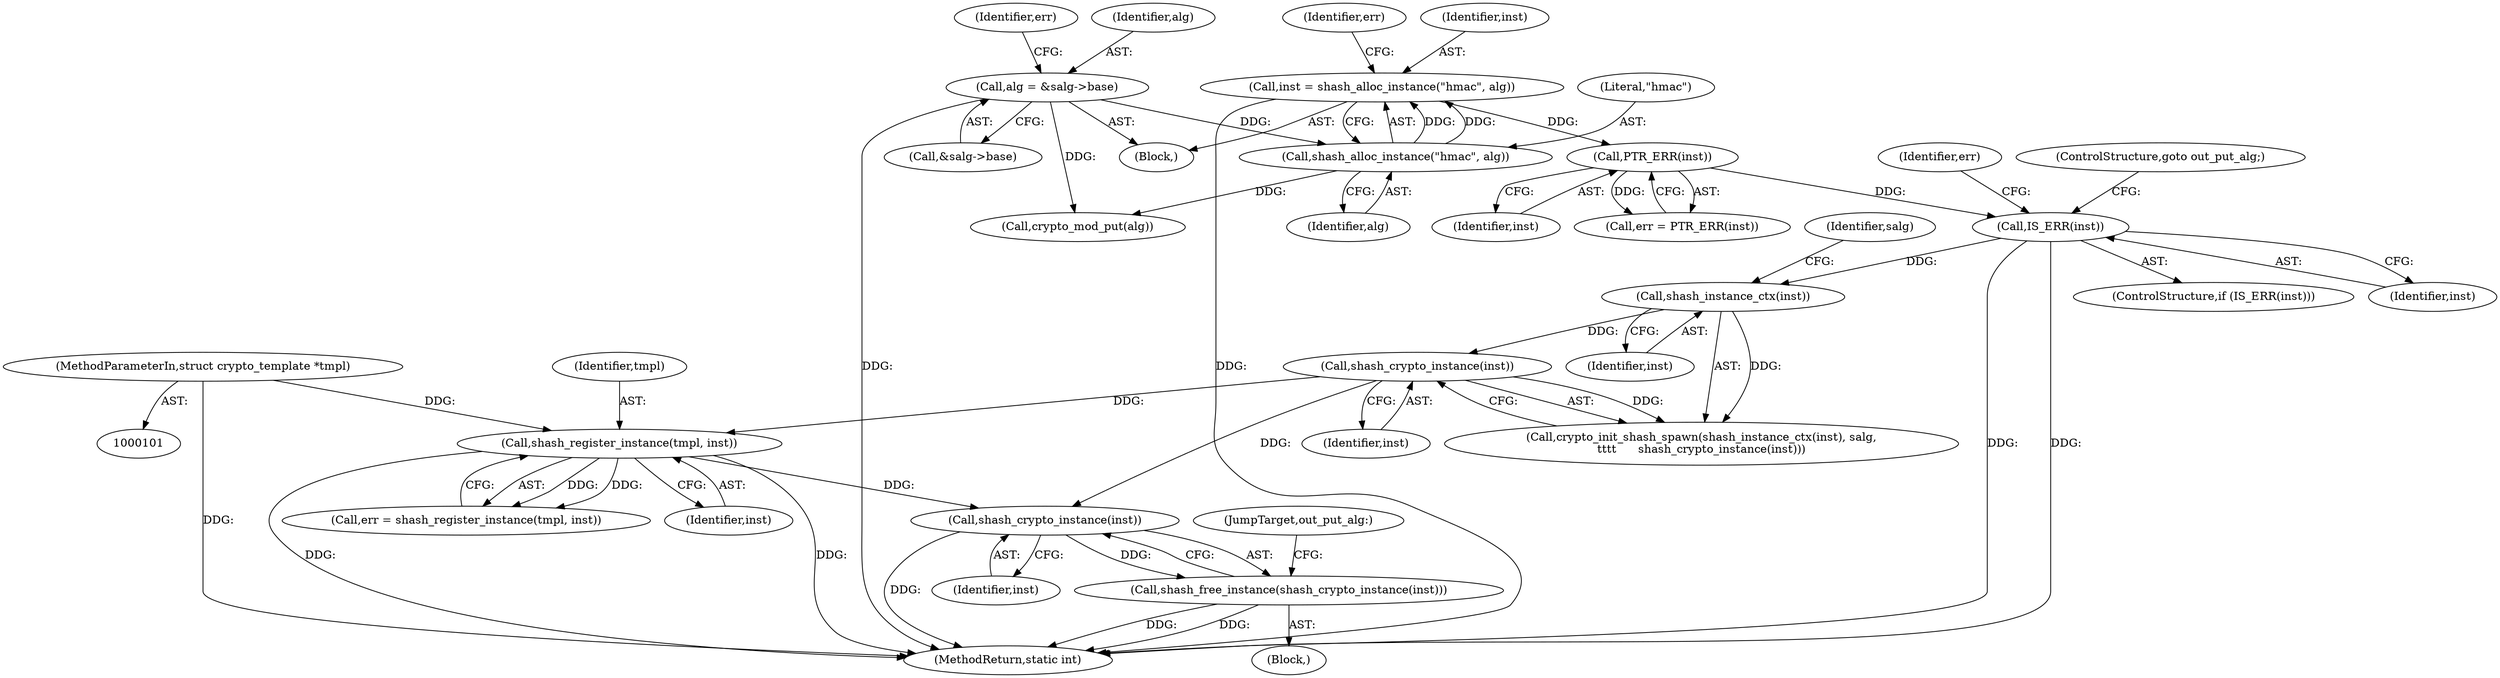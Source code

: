digraph "0_linux_af3ff8045bbf3e32f1a448542e73abb4c8ceb6f1@API" {
"1000344" [label="(Call,shash_crypto_instance(inst))"];
"1000190" [label="(Call,shash_crypto_instance(inst))"];
"1000187" [label="(Call,shash_instance_ctx(inst))"];
"1000181" [label="(Call,IS_ERR(inst))"];
"1000178" [label="(Call,PTR_ERR(inst))"];
"1000171" [label="(Call,inst = shash_alloc_instance(\"hmac\", alg))"];
"1000173" [label="(Call,shash_alloc_instance(\"hmac\", alg))"];
"1000134" [label="(Call,alg = &salg->base)"];
"1000336" [label="(Call,shash_register_instance(tmpl, inst))"];
"1000102" [label="(MethodParameterIn,struct crypto_template *tmpl)"];
"1000343" [label="(Call,shash_free_instance(shash_crypto_instance(inst)))"];
"1000173" [label="(Call,shash_alloc_instance(\"hmac\", alg))"];
"1000190" [label="(Call,shash_crypto_instance(inst))"];
"1000177" [label="(Identifier,err)"];
"1000338" [label="(Identifier,inst)"];
"1000336" [label="(Call,shash_register_instance(tmpl, inst))"];
"1000141" [label="(Identifier,err)"];
"1000186" [label="(Call,crypto_init_shash_spawn(shash_instance_ctx(inst), salg,\n\t\t\t\t      shash_crypto_instance(inst)))"];
"1000134" [label="(Call,alg = &salg->base)"];
"1000343" [label="(Call,shash_free_instance(shash_crypto_instance(inst)))"];
"1000182" [label="(Identifier,inst)"];
"1000174" [label="(Literal,\"hmac\")"];
"1000337" [label="(Identifier,tmpl)"];
"1000191" [label="(Identifier,inst)"];
"1000187" [label="(Call,shash_instance_ctx(inst))"];
"1000344" [label="(Call,shash_crypto_instance(inst))"];
"1000171" [label="(Call,inst = shash_alloc_instance(\"hmac\", alg))"];
"1000183" [label="(ControlStructure,goto out_put_alg;)"];
"1000178" [label="(Call,PTR_ERR(inst))"];
"1000341" [label="(Block,)"];
"1000345" [label="(Identifier,inst)"];
"1000189" [label="(Identifier,salg)"];
"1000176" [label="(Call,err = PTR_ERR(inst))"];
"1000135" [label="(Identifier,alg)"];
"1000351" [label="(MethodReturn,static int)"];
"1000175" [label="(Identifier,alg)"];
"1000346" [label="(JumpTarget,out_put_alg:)"];
"1000180" [label="(ControlStructure,if (IS_ERR(inst)))"];
"1000102" [label="(MethodParameterIn,struct crypto_template *tmpl)"];
"1000334" [label="(Call,err = shash_register_instance(tmpl, inst))"];
"1000188" [label="(Identifier,inst)"];
"1000172" [label="(Identifier,inst)"];
"1000179" [label="(Identifier,inst)"];
"1000181" [label="(Call,IS_ERR(inst))"];
"1000104" [label="(Block,)"];
"1000185" [label="(Identifier,err)"];
"1000347" [label="(Call,crypto_mod_put(alg))"];
"1000136" [label="(Call,&salg->base)"];
"1000344" -> "1000343"  [label="AST: "];
"1000344" -> "1000345"  [label="CFG: "];
"1000345" -> "1000344"  [label="AST: "];
"1000343" -> "1000344"  [label="CFG: "];
"1000344" -> "1000351"  [label="DDG: "];
"1000344" -> "1000343"  [label="DDG: "];
"1000190" -> "1000344"  [label="DDG: "];
"1000336" -> "1000344"  [label="DDG: "];
"1000190" -> "1000186"  [label="AST: "];
"1000190" -> "1000191"  [label="CFG: "];
"1000191" -> "1000190"  [label="AST: "];
"1000186" -> "1000190"  [label="CFG: "];
"1000190" -> "1000186"  [label="DDG: "];
"1000187" -> "1000190"  [label="DDG: "];
"1000190" -> "1000336"  [label="DDG: "];
"1000187" -> "1000186"  [label="AST: "];
"1000187" -> "1000188"  [label="CFG: "];
"1000188" -> "1000187"  [label="AST: "];
"1000189" -> "1000187"  [label="CFG: "];
"1000187" -> "1000186"  [label="DDG: "];
"1000181" -> "1000187"  [label="DDG: "];
"1000181" -> "1000180"  [label="AST: "];
"1000181" -> "1000182"  [label="CFG: "];
"1000182" -> "1000181"  [label="AST: "];
"1000183" -> "1000181"  [label="CFG: "];
"1000185" -> "1000181"  [label="CFG: "];
"1000181" -> "1000351"  [label="DDG: "];
"1000181" -> "1000351"  [label="DDG: "];
"1000178" -> "1000181"  [label="DDG: "];
"1000178" -> "1000176"  [label="AST: "];
"1000178" -> "1000179"  [label="CFG: "];
"1000179" -> "1000178"  [label="AST: "];
"1000176" -> "1000178"  [label="CFG: "];
"1000178" -> "1000176"  [label="DDG: "];
"1000171" -> "1000178"  [label="DDG: "];
"1000171" -> "1000104"  [label="AST: "];
"1000171" -> "1000173"  [label="CFG: "];
"1000172" -> "1000171"  [label="AST: "];
"1000173" -> "1000171"  [label="AST: "];
"1000177" -> "1000171"  [label="CFG: "];
"1000171" -> "1000351"  [label="DDG: "];
"1000173" -> "1000171"  [label="DDG: "];
"1000173" -> "1000171"  [label="DDG: "];
"1000173" -> "1000175"  [label="CFG: "];
"1000174" -> "1000173"  [label="AST: "];
"1000175" -> "1000173"  [label="AST: "];
"1000134" -> "1000173"  [label="DDG: "];
"1000173" -> "1000347"  [label="DDG: "];
"1000134" -> "1000104"  [label="AST: "];
"1000134" -> "1000136"  [label="CFG: "];
"1000135" -> "1000134"  [label="AST: "];
"1000136" -> "1000134"  [label="AST: "];
"1000141" -> "1000134"  [label="CFG: "];
"1000134" -> "1000351"  [label="DDG: "];
"1000134" -> "1000347"  [label="DDG: "];
"1000336" -> "1000334"  [label="AST: "];
"1000336" -> "1000338"  [label="CFG: "];
"1000337" -> "1000336"  [label="AST: "];
"1000338" -> "1000336"  [label="AST: "];
"1000334" -> "1000336"  [label="CFG: "];
"1000336" -> "1000351"  [label="DDG: "];
"1000336" -> "1000351"  [label="DDG: "];
"1000336" -> "1000334"  [label="DDG: "];
"1000336" -> "1000334"  [label="DDG: "];
"1000102" -> "1000336"  [label="DDG: "];
"1000102" -> "1000101"  [label="AST: "];
"1000102" -> "1000351"  [label="DDG: "];
"1000343" -> "1000341"  [label="AST: "];
"1000346" -> "1000343"  [label="CFG: "];
"1000343" -> "1000351"  [label="DDG: "];
"1000343" -> "1000351"  [label="DDG: "];
}
